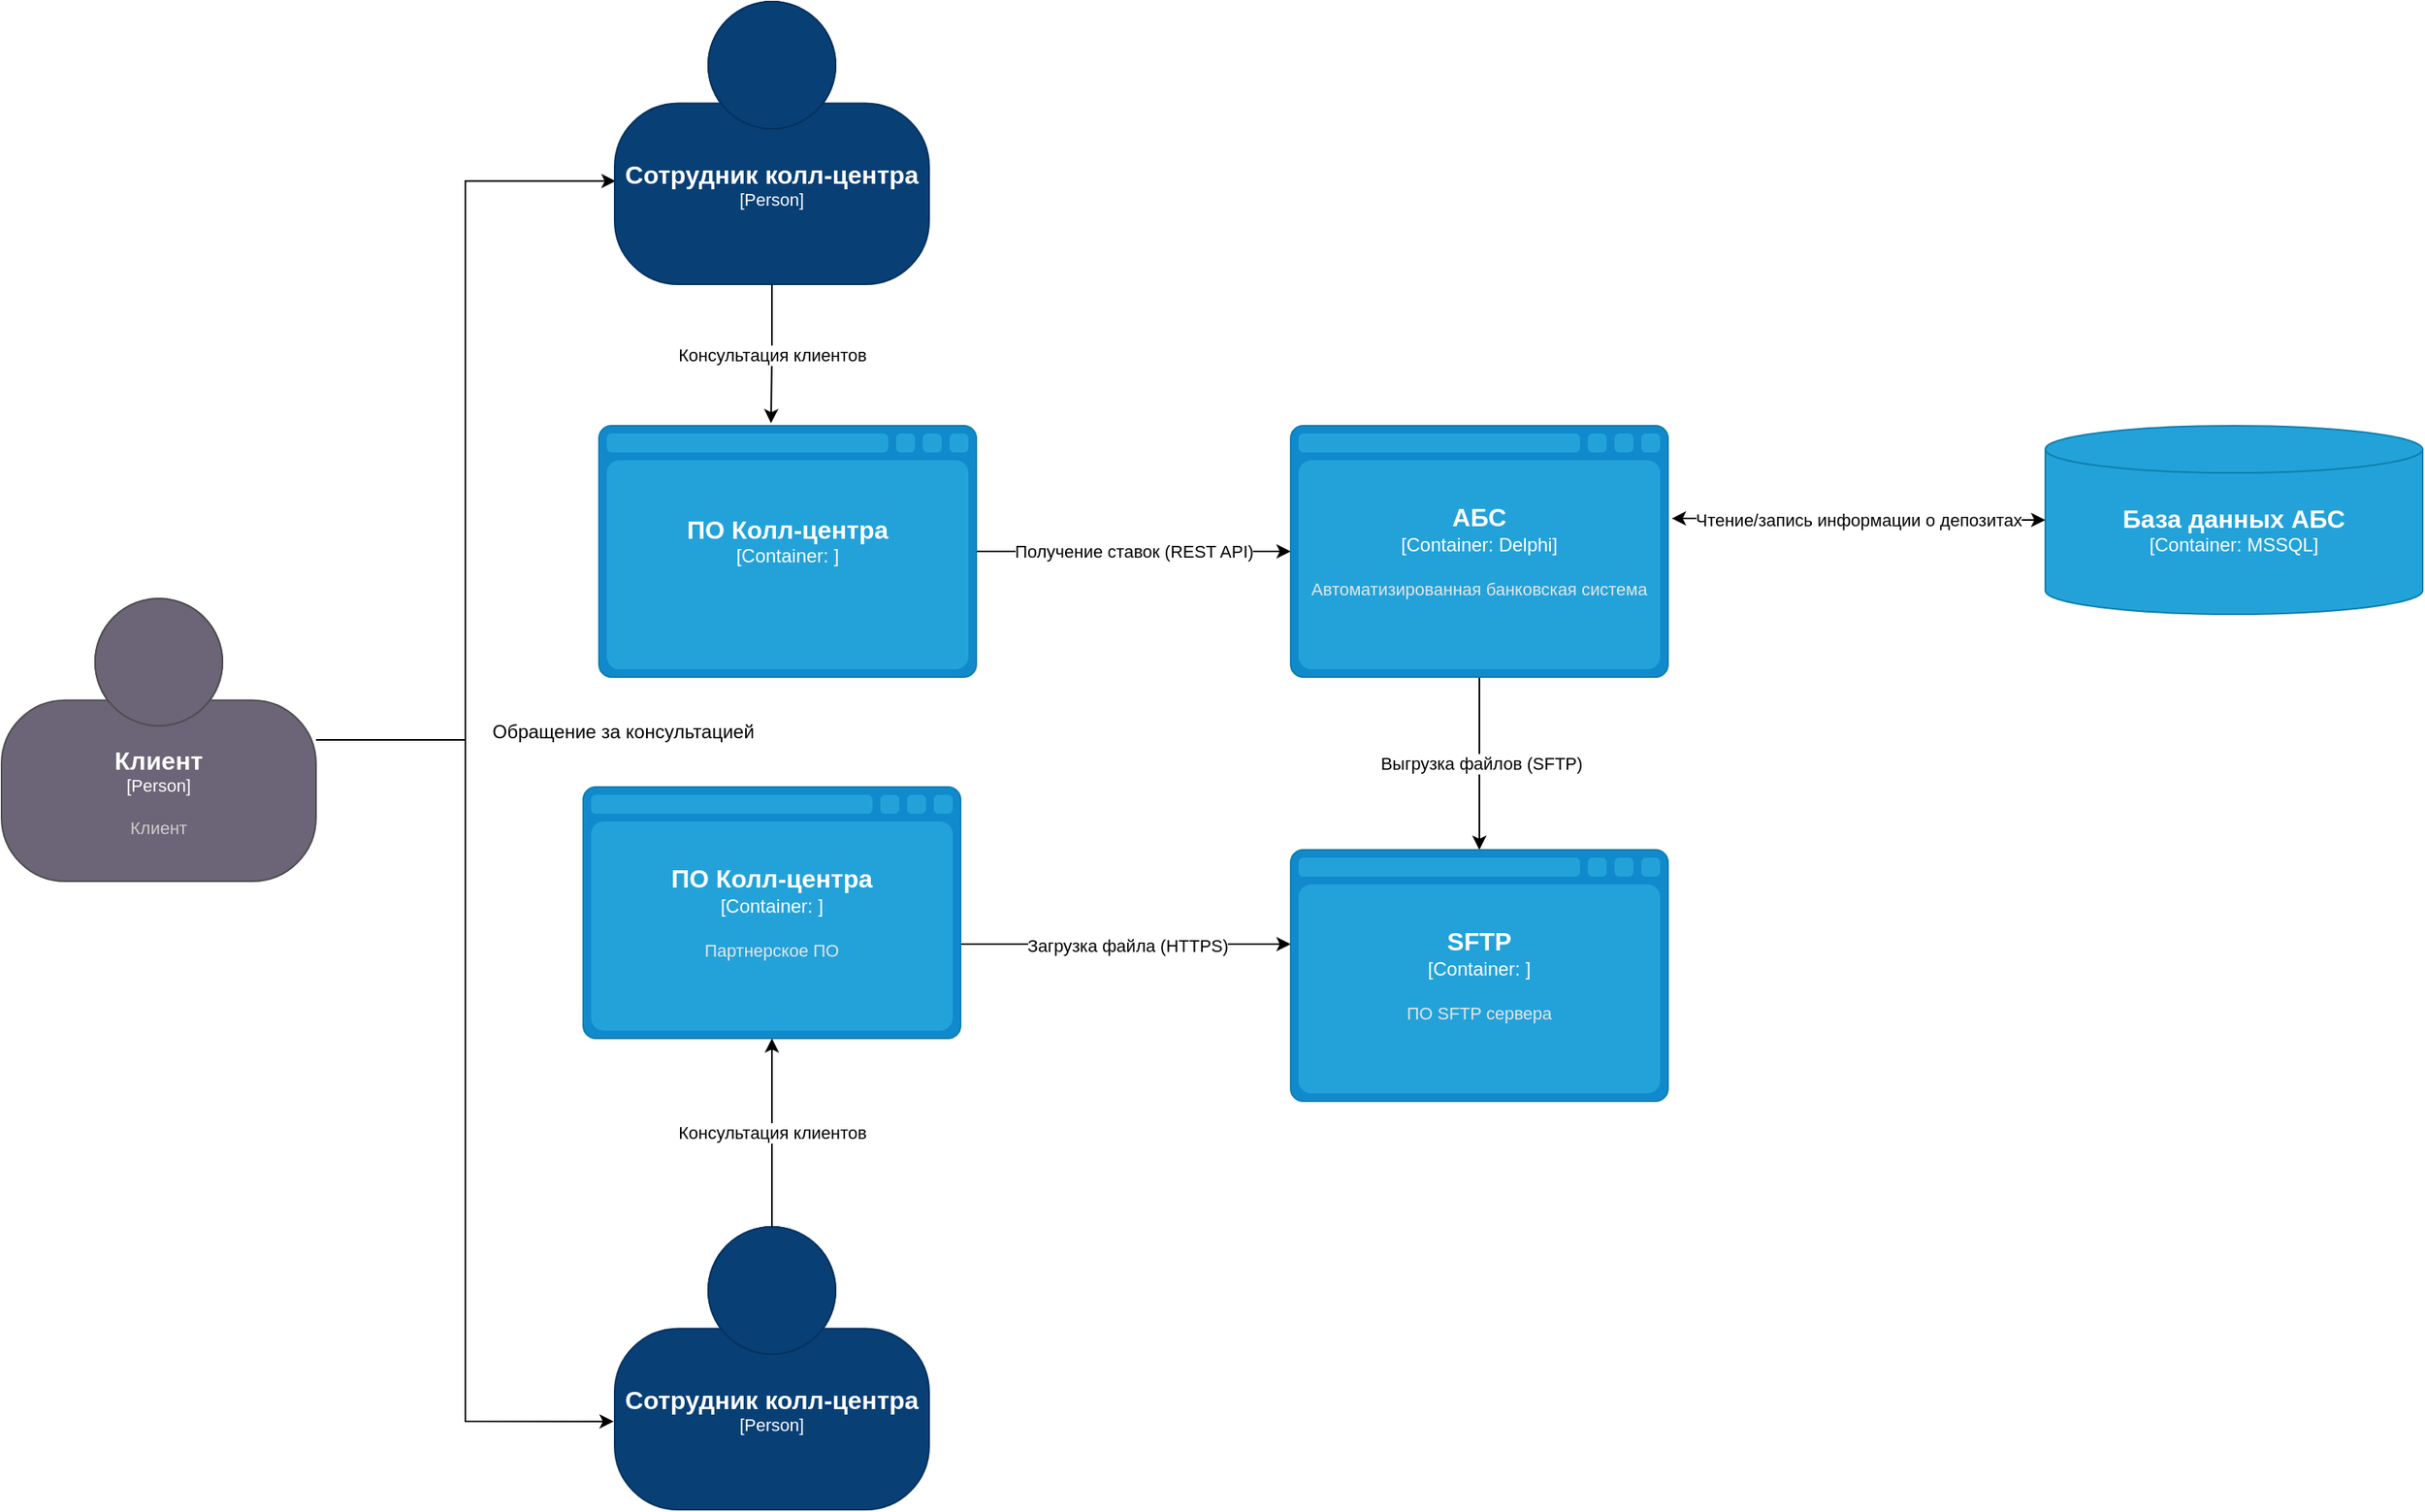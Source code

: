 <mxfile version="27.0.6">
  <diagram name="Page-1" id="IV1VARjFYil2fosr5-tl">
    <mxGraphModel dx="1731" dy="1075" grid="1" gridSize="10" guides="1" tooltips="1" connect="1" arrows="1" fold="1" page="1" pageScale="1" pageWidth="850" pageHeight="1100" math="0" shadow="0">
      <root>
        <mxCell id="0" />
        <mxCell id="1" parent="0" />
        <mxCell id="1l7m7iieL-dTsA8AR3_v-1" style="edgeStyle=orthogonalEdgeStyle;rounded=0;orthogonalLoop=1;jettySize=auto;html=1;entryX=0.003;entryY=0.635;entryDx=0;entryDy=0;entryPerimeter=0;" edge="1" parent="1" source="1l7m7iieL-dTsA8AR3_v-2" target="1l7m7iieL-dTsA8AR3_v-5">
          <mxGeometry relative="1" as="geometry">
            <mxPoint x="1120" y="1070" as="targetPoint" />
          </mxGeometry>
        </mxCell>
        <object placeholders="1" c4Name="Клиент" c4Type="Person" c4Description="Клиент" label="&lt;font style=&quot;font-size: 16px&quot;&gt;&lt;b&gt;%c4Name%&lt;/b&gt;&lt;/font&gt;&lt;div&gt;[%c4Type%]&lt;/div&gt;&lt;br&gt;&lt;div&gt;&lt;font style=&quot;font-size: 11px&quot;&gt;&lt;font color=&quot;#cccccc&quot;&gt;%c4Description%&lt;/font&gt;&lt;/div&gt;" id="1l7m7iieL-dTsA8AR3_v-2">
          <mxCell style="html=1;fontSize=11;dashed=0;whiteSpace=wrap;fillColor=#6C6477;strokeColor=#4D4D4D;fontColor=#ffffff;shape=mxgraph.c4.person2;align=center;metaEdit=1;points=[[0.5,0,0],[1,0.5,0],[1,0.75,0],[0.75,1,0],[0.5,1,0],[0.25,1,0],[0,0.75,0],[0,0.5,0]];resizable=0;" vertex="1" parent="1">
            <mxGeometry x="750" y="1060" width="200" height="180" as="geometry" />
          </mxCell>
        </object>
        <mxCell id="1l7m7iieL-dTsA8AR3_v-3" value="Получение ставок (REST API)" style="edgeStyle=orthogonalEdgeStyle;rounded=0;orthogonalLoop=1;jettySize=auto;html=1;entryX=0;entryY=0.5;entryDx=0;entryDy=0;entryPerimeter=0;exitX=1;exitY=0.5;exitDx=0;exitDy=0;exitPerimeter=0;" edge="1" parent="1" source="1l7m7iieL-dTsA8AR3_v-16" target="1l7m7iieL-dTsA8AR3_v-17">
          <mxGeometry relative="1" as="geometry">
            <mxPoint x="1360" y="1070" as="sourcePoint" />
            <mxPoint x="1520" y="1070" as="targetPoint" />
          </mxGeometry>
        </mxCell>
        <object placeholders="1" c4Name="Сотрудник колл-центра" c4Type="Person" c4Description="" label="&lt;font style=&quot;font-size: 16px&quot;&gt;&lt;b&gt;%c4Name%&lt;/b&gt;&lt;/font&gt;&lt;div&gt;[%c4Type%]&lt;/div&gt;&lt;br&gt;&lt;div&gt;&lt;font style=&quot;font-size: 11px&quot;&gt;&lt;font color=&quot;#cccccc&quot;&gt;%c4Description%&lt;/font&gt;&lt;/div&gt;" id="1l7m7iieL-dTsA8AR3_v-5">
          <mxCell style="html=1;fontSize=11;dashed=0;whiteSpace=wrap;fillColor=#083F75;strokeColor=#06315C;fontColor=#ffffff;shape=mxgraph.c4.person2;align=center;metaEdit=1;points=[[0.5,0,0],[1,0.5,0],[1,0.75,0],[0.75,1,0],[0.5,1,0],[0.25,1,0],[0,0.75,0],[0,0.5,0]];resizable=0;" vertex="1" parent="1">
            <mxGeometry x="1140" y="680" width="200" height="180" as="geometry" />
          </mxCell>
        </object>
        <mxCell id="1l7m7iieL-dTsA8AR3_v-6" value="Консультация клиентов" style="edgeStyle=orthogonalEdgeStyle;rounded=0;orthogonalLoop=1;jettySize=auto;html=1;entryX=0.456;entryY=-0.01;entryDx=0;entryDy=0;entryPerimeter=0;" edge="1" parent="1" source="1l7m7iieL-dTsA8AR3_v-5" target="1l7m7iieL-dTsA8AR3_v-16">
          <mxGeometry relative="1" as="geometry">
            <Array as="points" />
            <mxPoint x="1240" y="1010" as="targetPoint" />
          </mxGeometry>
        </mxCell>
        <mxCell id="1l7m7iieL-dTsA8AR3_v-10" value="Выгрузка файлов (SFTP)" style="edgeStyle=orthogonalEdgeStyle;rounded=0;orthogonalLoop=1;jettySize=auto;html=1;entryX=0.5;entryY=0;entryDx=0;entryDy=0;entryPerimeter=0;exitX=0.5;exitY=1;exitDx=0;exitDy=0;exitPerimeter=0;" edge="1" parent="1" source="1l7m7iieL-dTsA8AR3_v-17">
          <mxGeometry relative="1" as="geometry">
            <mxPoint x="1640" y="1130" as="sourcePoint" />
            <mxPoint x="1690" y="1220" as="targetPoint" />
          </mxGeometry>
        </mxCell>
        <mxCell id="1l7m7iieL-dTsA8AR3_v-11" value="Загрузка файла (HTTPS)" style="edgeStyle=orthogonalEdgeStyle;rounded=0;orthogonalLoop=1;jettySize=auto;html=1;entryX=0;entryY=0.5;entryDx=0;entryDy=0;entryPerimeter=0;" edge="1" parent="1">
          <mxGeometry x="0.004" y="-1" relative="1" as="geometry">
            <mxPoint x="1360" y="1280" as="sourcePoint" />
            <mxPoint x="1570" y="1280" as="targetPoint" />
            <mxPoint as="offset" />
          </mxGeometry>
        </mxCell>
        <object placeholders="1" c4Name="Сотрудник колл-центра" c4Type="Person" c4Description="" label="&lt;font style=&quot;font-size: 16px&quot;&gt;&lt;b&gt;%c4Name%&lt;/b&gt;&lt;/font&gt;&lt;div&gt;[%c4Type%]&lt;/div&gt;&lt;br&gt;&lt;div&gt;&lt;font style=&quot;font-size: 11px&quot;&gt;&lt;font color=&quot;#cccccc&quot;&gt;%c4Description%&lt;/font&gt;&lt;/div&gt;" id="1l7m7iieL-dTsA8AR3_v-12">
          <mxCell style="html=1;fontSize=11;dashed=0;whiteSpace=wrap;fillColor=#083F75;strokeColor=#06315C;fontColor=#ffffff;shape=mxgraph.c4.person2;align=center;metaEdit=1;points=[[0.5,0,0],[1,0.5,0],[1,0.75,0],[0.75,1,0],[0.5,1,0],[0.25,1,0],[0,0.75,0],[0,0.5,0]];resizable=0;" vertex="1" parent="1">
            <mxGeometry x="1140" y="1460" width="200" height="180" as="geometry" />
          </mxCell>
        </object>
        <mxCell id="1l7m7iieL-dTsA8AR3_v-13" value="Консультация клиентов" style="edgeStyle=orthogonalEdgeStyle;rounded=0;orthogonalLoop=1;jettySize=auto;html=1;entryX=0.5;entryY=1;entryDx=0;entryDy=0;entryPerimeter=0;" edge="1" parent="1" source="1l7m7iieL-dTsA8AR3_v-12">
          <mxGeometry relative="1" as="geometry">
            <mxPoint x="1240" y="1340" as="targetPoint" />
          </mxGeometry>
        </mxCell>
        <mxCell id="1l7m7iieL-dTsA8AR3_v-14" style="edgeStyle=orthogonalEdgeStyle;rounded=0;orthogonalLoop=1;jettySize=auto;html=1;entryX=-0.003;entryY=0.688;entryDx=0;entryDy=0;entryPerimeter=0;" edge="1" parent="1" source="1l7m7iieL-dTsA8AR3_v-2" target="1l7m7iieL-dTsA8AR3_v-12">
          <mxGeometry relative="1" as="geometry" />
        </mxCell>
        <mxCell id="1l7m7iieL-dTsA8AR3_v-15" value="Обращение за консультацией" style="text;html=1;align=center;verticalAlign=middle;resizable=0;points=[];autosize=1;strokeColor=none;fillColor=none;" vertex="1" parent="1">
          <mxGeometry x="1050" y="1130" width="190" height="30" as="geometry" />
        </mxCell>
        <object placeholders="1" c4Name="ПО Колл-центра" c4Type="Container" c4Technology="" c4Description="" label="&lt;font style=&quot;font-size: 16px&quot;&gt;&lt;b&gt;%c4Name%&lt;/b&gt;&lt;/font&gt;&lt;div&gt;[%c4Type%:&amp;nbsp;%c4Technology%]&lt;/div&gt;&lt;br&gt;&lt;div&gt;&lt;font style=&quot;font-size: 11px&quot;&gt;&lt;font color=&quot;#E6E6E6&quot;&gt;%c4Description%&lt;/font&gt;&lt;/div&gt;" id="1l7m7iieL-dTsA8AR3_v-16">
          <mxCell style="shape=mxgraph.c4.webBrowserContainer2;whiteSpace=wrap;html=1;boundedLbl=1;rounded=0;labelBackgroundColor=none;strokeColor=#118ACD;fillColor=#23A2D9;strokeColor=#118ACD;strokeColor2=#0E7DAD;fontSize=12;fontColor=#ffffff;align=center;metaEdit=1;points=[[0.5,0,0],[1,0.25,0],[1,0.5,0],[1,0.75,0],[0.5,1,0],[0,0.75,0],[0,0.5,0],[0,0.25,0]];resizable=0;" vertex="1" parent="1">
            <mxGeometry x="1130" y="950" width="240" height="160" as="geometry" />
          </mxCell>
        </object>
        <object placeholders="1" c4Name="АБС" c4Type="Container" c4Technology="Delphi" c4Description="Автоматизированная банковская система" label="&lt;font style=&quot;font-size: 16px&quot;&gt;&lt;b&gt;%c4Name%&lt;/b&gt;&lt;/font&gt;&lt;div&gt;[%c4Type%:&amp;nbsp;%c4Technology%]&lt;/div&gt;&lt;br&gt;&lt;div&gt;&lt;font style=&quot;font-size: 11px&quot;&gt;&lt;font color=&quot;#E6E6E6&quot;&gt;%c4Description%&lt;/font&gt;&lt;/div&gt;" id="1l7m7iieL-dTsA8AR3_v-17">
          <mxCell style="shape=mxgraph.c4.webBrowserContainer2;whiteSpace=wrap;html=1;boundedLbl=1;rounded=0;labelBackgroundColor=none;strokeColor=#118ACD;fillColor=#23A2D9;strokeColor=#118ACD;strokeColor2=#0E7DAD;fontSize=12;fontColor=#ffffff;align=center;metaEdit=1;points=[[0.5,0,0],[1,0.25,0],[1,0.5,0],[1,0.75,0],[0.5,1,0],[0,0.75,0],[0,0.5,0],[0,0.25,0]];resizable=0;" vertex="1" parent="1">
            <mxGeometry x="1570" y="950" width="240" height="160" as="geometry" />
          </mxCell>
        </object>
        <object placeholders="1" c4Name="База данных АБС" c4Type="Container" c4Technology="MSSQL" c4Description="" label="&lt;font style=&quot;font-size: 16px&quot;&gt;&lt;b&gt;%c4Name%&lt;/b&gt;&lt;/font&gt;&lt;div&gt;[%c4Type%:&amp;nbsp;%c4Technology%]&lt;/div&gt;&lt;br&gt;&lt;div&gt;&lt;font style=&quot;font-size: 11px&quot;&gt;&lt;font color=&quot;#E6E6E6&quot;&gt;%c4Description%&lt;/font&gt;&lt;/div&gt;" id="1l7m7iieL-dTsA8AR3_v-18">
          <mxCell style="shape=cylinder3;size=15;whiteSpace=wrap;html=1;boundedLbl=1;rounded=0;labelBackgroundColor=none;fillColor=#23A2D9;fontSize=12;fontColor=#ffffff;align=center;strokeColor=#0E7DAD;metaEdit=1;points=[[0.5,0,0],[1,0.25,0],[1,0.5,0],[1,0.75,0],[0.5,1,0],[0,0.75,0],[0,0.5,0],[0,0.25,0]];resizable=0;" vertex="1" parent="1">
            <mxGeometry x="2050" y="950" width="240" height="120" as="geometry" />
          </mxCell>
        </object>
        <mxCell id="1l7m7iieL-dTsA8AR3_v-19" value="Чтение/запись информации о депозитах" style="edgeStyle=orthogonalEdgeStyle;rounded=0;orthogonalLoop=1;jettySize=auto;html=1;entryX=1.01;entryY=0.369;entryDx=0;entryDy=0;entryPerimeter=0;startArrow=classic;startFill=1;" edge="1" parent="1" source="1l7m7iieL-dTsA8AR3_v-18" target="1l7m7iieL-dTsA8AR3_v-17">
          <mxGeometry relative="1" as="geometry" />
        </mxCell>
        <object placeholders="1" c4Name="ПО Колл-центра" c4Type="Container" c4Technology="" c4Description="Партнерское ПО" label="&lt;font style=&quot;font-size: 16px&quot;&gt;&lt;b&gt;%c4Name%&lt;/b&gt;&lt;/font&gt;&lt;div&gt;[%c4Type%:&amp;nbsp;%c4Technology%]&lt;/div&gt;&lt;br&gt;&lt;div&gt;&lt;font style=&quot;font-size: 11px&quot;&gt;&lt;font color=&quot;#E6E6E6&quot;&gt;%c4Description%&lt;/font&gt;&lt;/div&gt;" id="1l7m7iieL-dTsA8AR3_v-21">
          <mxCell style="shape=mxgraph.c4.webBrowserContainer2;whiteSpace=wrap;html=1;boundedLbl=1;rounded=0;labelBackgroundColor=none;strokeColor=#118ACD;fillColor=#23A2D9;strokeColor=#118ACD;strokeColor2=#0E7DAD;fontSize=12;fontColor=#ffffff;align=center;metaEdit=1;points=[[0.5,0,0],[1,0.25,0],[1,0.5,0],[1,0.75,0],[0.5,1,0],[0,0.75,0],[0,0.5,0],[0,0.25,0]];resizable=0;" vertex="1" parent="1">
            <mxGeometry x="1120" y="1180" width="240" height="160" as="geometry" />
          </mxCell>
        </object>
        <object placeholders="1" c4Name="SFTP" c4Type="Container" c4Technology="" c4Description="ПО SFTP сервера" label="&lt;font style=&quot;font-size: 16px&quot;&gt;&lt;b&gt;%c4Name%&lt;/b&gt;&lt;/font&gt;&lt;div&gt;[%c4Type%:&amp;nbsp;%c4Technology%]&lt;/div&gt;&lt;br&gt;&lt;div&gt;&lt;font style=&quot;font-size: 11px&quot;&gt;&lt;font color=&quot;#E6E6E6&quot;&gt;%c4Description%&lt;/font&gt;&lt;/div&gt;" id="1l7m7iieL-dTsA8AR3_v-22">
          <mxCell style="shape=mxgraph.c4.webBrowserContainer2;whiteSpace=wrap;html=1;boundedLbl=1;rounded=0;labelBackgroundColor=none;strokeColor=#118ACD;fillColor=#23A2D9;strokeColor=#118ACD;strokeColor2=#0E7DAD;fontSize=12;fontColor=#ffffff;align=center;metaEdit=1;points=[[0.5,0,0],[1,0.25,0],[1,0.5,0],[1,0.75,0],[0.5,1,0],[0,0.75,0],[0,0.5,0],[0,0.25,0]];resizable=0;" vertex="1" parent="1">
            <mxGeometry x="1570" y="1220" width="240" height="160" as="geometry" />
          </mxCell>
        </object>
      </root>
    </mxGraphModel>
  </diagram>
</mxfile>
